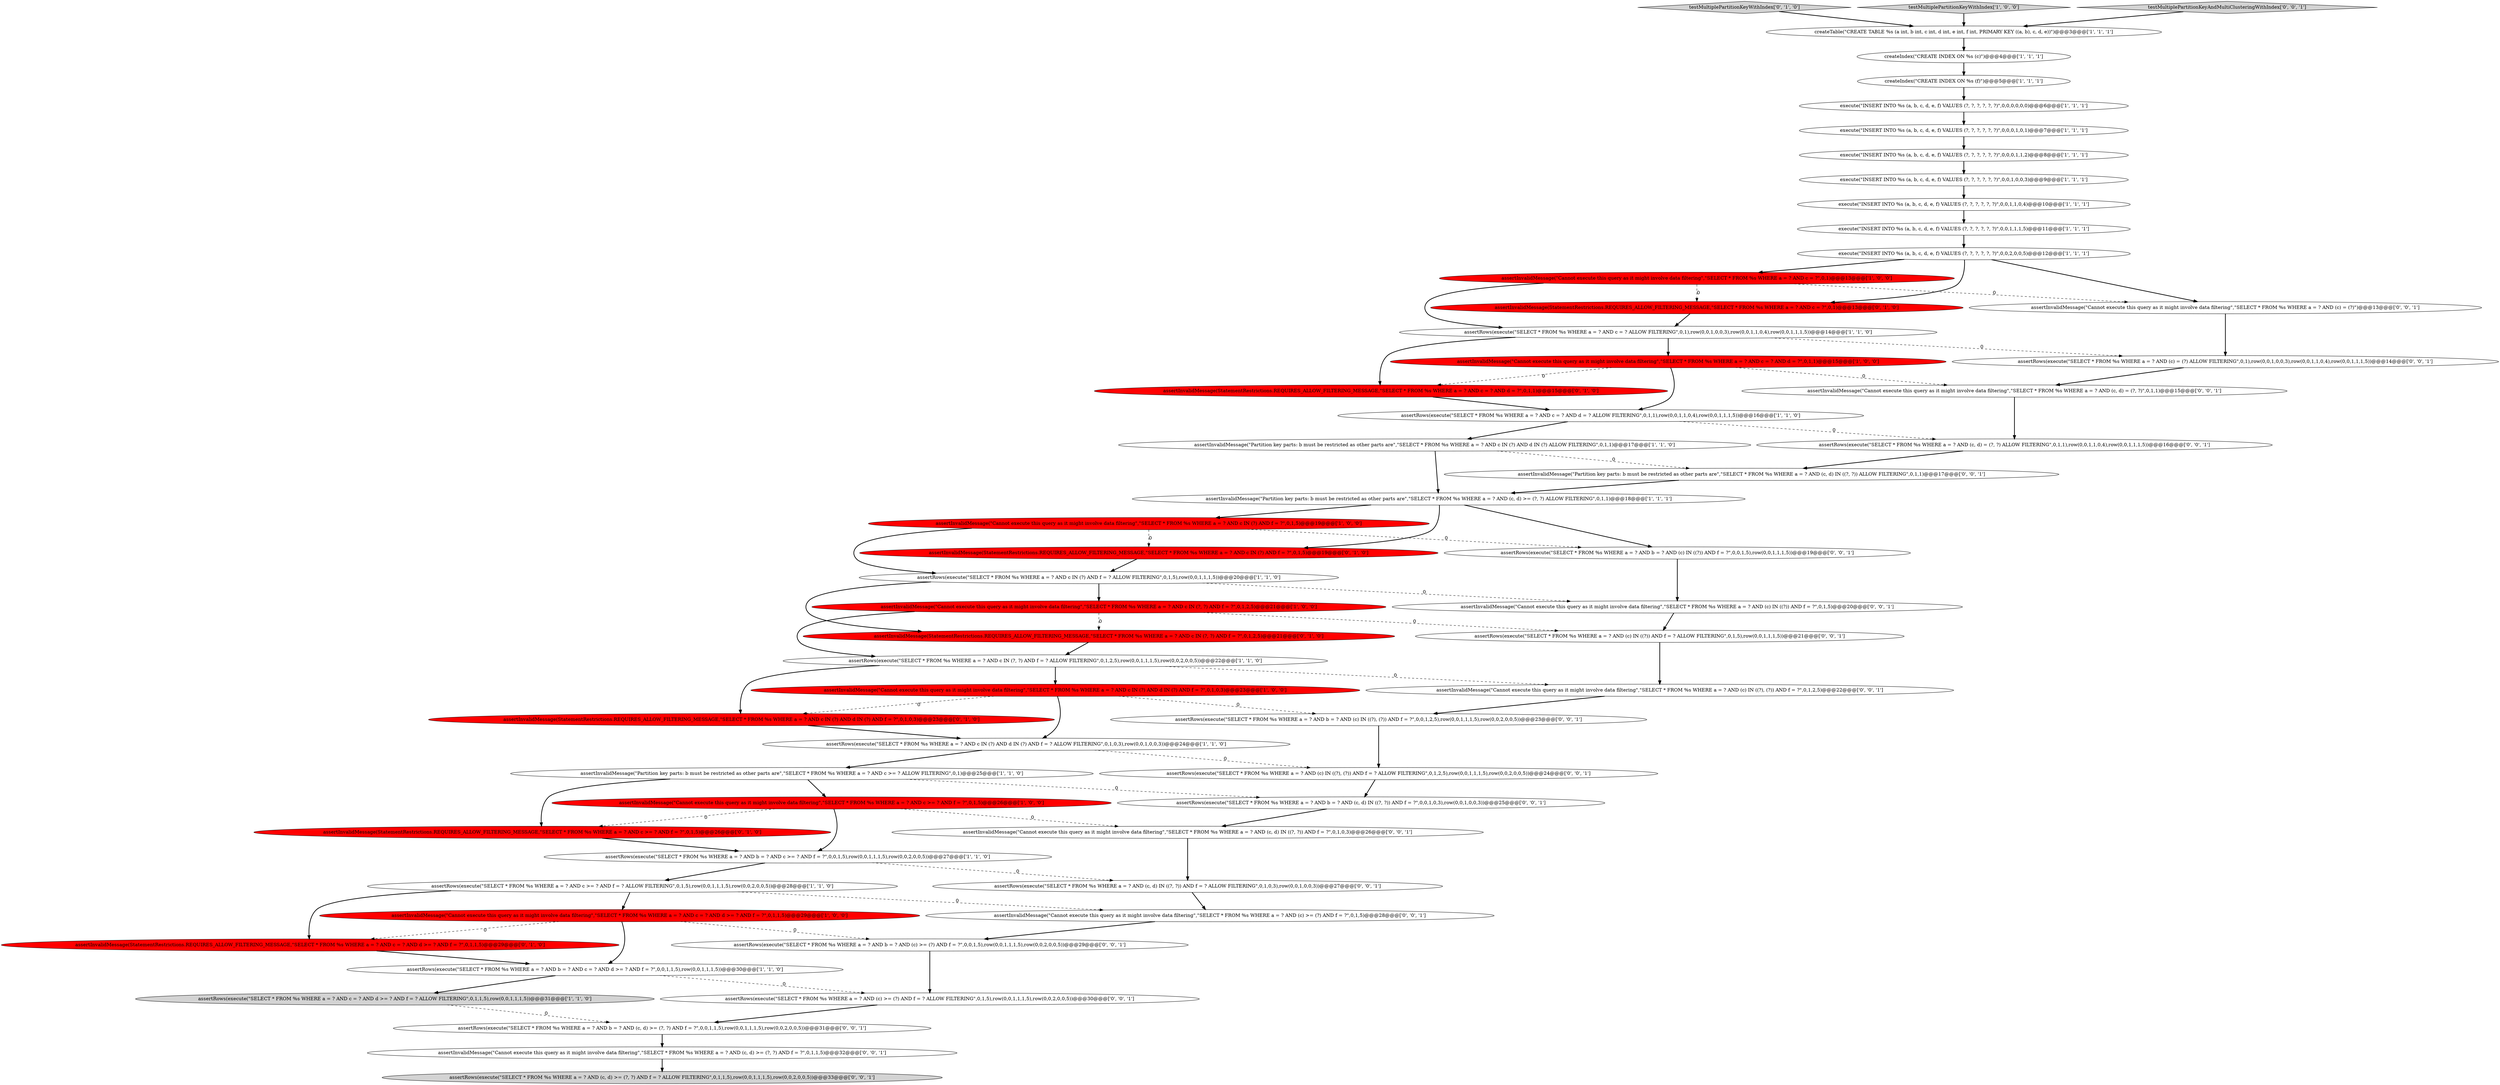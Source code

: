 digraph {
18 [style = filled, label = "assertInvalidMessage(\"Partition key parts: b must be restricted as other parts are\",\"SELECT * FROM %s WHERE a = ? AND (c, d) >= (?, ?) ALLOW FILTERING\",0,1,1)@@@18@@@['1', '1', '1']", fillcolor = white, shape = ellipse image = "AAA0AAABBB1BBB"];
16 [style = filled, label = "execute(\"INSERT INTO %s (a, b, c, d, e, f) VALUES (?, ?, ?, ?, ?, ?)\",0,0,2,0,0,5)@@@12@@@['1', '1', '1']", fillcolor = white, shape = ellipse image = "AAA0AAABBB1BBB"];
5 [style = filled, label = "assertInvalidMessage(\"Cannot execute this query as it might involve data filtering\",\"SELECT * FROM %s WHERE a = ? AND c IN (?, ?) AND f = ?\",0,1,2,5)@@@21@@@['1', '0', '0']", fillcolor = red, shape = ellipse image = "AAA1AAABBB1BBB"];
31 [style = filled, label = "assertInvalidMessage(StatementRestrictions.REQUIRES_ALLOW_FILTERING_MESSAGE,\"SELECT * FROM %s WHERE a = ? AND c IN (?, ?) AND f = ?\",0,1,2,5)@@@21@@@['0', '1', '0']", fillcolor = red, shape = ellipse image = "AAA1AAABBB2BBB"];
58 [style = filled, label = "assertRows(execute(\"SELECT * FROM %s WHERE a = ? AND (c) IN ((?), (?)) AND f = ? ALLOW FILTERING\",0,1,2,5),row(0,0,1,1,1,5),row(0,0,2,0,0,5))@@@24@@@['0', '0', '1']", fillcolor = white, shape = ellipse image = "AAA0AAABBB3BBB"];
19 [style = filled, label = "assertInvalidMessage(\"Cannot execute this query as it might involve data filtering\",\"SELECT * FROM %s WHERE a = ? AND c IN (?) AND f = ?\",0,1,5)@@@19@@@['1', '0', '0']", fillcolor = red, shape = ellipse image = "AAA1AAABBB1BBB"];
51 [style = filled, label = "assertInvalidMessage(\"Cannot execute this query as it might involve data filtering\",\"SELECT * FROM %s WHERE a = ? AND (c, d) = (?, ?)\",0,1,1)@@@15@@@['0', '0', '1']", fillcolor = white, shape = ellipse image = "AAA0AAABBB3BBB"];
28 [style = filled, label = "execute(\"INSERT INTO %s (a, b, c, d, e, f) VALUES (?, ?, ?, ?, ?, ?)\",0,0,1,0,0,3)@@@9@@@['1', '1', '1']", fillcolor = white, shape = ellipse image = "AAA0AAABBB1BBB"];
27 [style = filled, label = "assertInvalidMessage(\"Cannot execute this query as it might involve data filtering\",\"SELECT * FROM %s WHERE a = ? AND c = ? AND d >= ? AND f = ?\",0,1,1,5)@@@29@@@['1', '0', '0']", fillcolor = red, shape = ellipse image = "AAA1AAABBB1BBB"];
43 [style = filled, label = "assertRows(execute(\"SELECT * FROM %s WHERE a = ? AND (c, d) >= (?, ?) AND f = ? ALLOW FILTERING\",0,1,1,5),row(0,0,1,1,1,5),row(0,0,2,0,0,5))@@@33@@@['0', '0', '1']", fillcolor = lightgray, shape = ellipse image = "AAA0AAABBB3BBB"];
21 [style = filled, label = "assertRows(execute(\"SELECT * FROM %s WHERE a = ? AND b = ? AND c >= ? AND f = ?\",0,0,1,5),row(0,0,1,1,1,5),row(0,0,2,0,0,5))@@@27@@@['1', '1', '0']", fillcolor = white, shape = ellipse image = "AAA0AAABBB1BBB"];
39 [style = filled, label = "assertRows(execute(\"SELECT * FROM %s WHERE a = ? AND (c) = (?) ALLOW FILTERING\",0,1),row(0,0,1,0,0,3),row(0,0,1,1,0,4),row(0,0,1,1,1,5))@@@14@@@['0', '0', '1']", fillcolor = white, shape = ellipse image = "AAA0AAABBB3BBB"];
53 [style = filled, label = "assertRows(execute(\"SELECT * FROM %s WHERE a = ? AND (c, d) IN ((?, ?)) AND f = ? ALLOW FILTERING\",0,1,0,3),row(0,0,1,0,0,3))@@@27@@@['0', '0', '1']", fillcolor = white, shape = ellipse image = "AAA0AAABBB3BBB"];
54 [style = filled, label = "assertRows(execute(\"SELECT * FROM %s WHERE a = ? AND b = ? AND (c) IN ((?), (?)) AND f = ?\",0,0,1,2,5),row(0,0,1,1,1,5),row(0,0,2,0,0,5))@@@23@@@['0', '0', '1']", fillcolor = white, shape = ellipse image = "AAA0AAABBB3BBB"];
33 [style = filled, label = "assertInvalidMessage(StatementRestrictions.REQUIRES_ALLOW_FILTERING_MESSAGE,\"SELECT * FROM %s WHERE a = ? AND c IN (?) AND f = ?\",0,1,5)@@@19@@@['0', '1', '0']", fillcolor = red, shape = ellipse image = "AAA1AAABBB2BBB"];
36 [style = filled, label = "testMultiplePartitionKeyWithIndex['0', '1', '0']", fillcolor = lightgray, shape = diamond image = "AAA0AAABBB2BBB"];
44 [style = filled, label = "assertInvalidMessage(\"Cannot execute this query as it might involve data filtering\",\"SELECT * FROM %s WHERE a = ? AND (c) IN ((?)) AND f = ?\",0,1,5)@@@20@@@['0', '0', '1']", fillcolor = white, shape = ellipse image = "AAA0AAABBB3BBB"];
52 [style = filled, label = "assertRows(execute(\"SELECT * FROM %s WHERE a = ? AND b = ? AND (c) IN ((?)) AND f = ?\",0,0,1,5),row(0,0,1,1,1,5))@@@19@@@['0', '0', '1']", fillcolor = white, shape = ellipse image = "AAA0AAABBB3BBB"];
49 [style = filled, label = "assertRows(execute(\"SELECT * FROM %s WHERE a = ? AND (c) IN ((?)) AND f = ? ALLOW FILTERING\",0,1,5),row(0,0,1,1,1,5))@@@21@@@['0', '0', '1']", fillcolor = white, shape = ellipse image = "AAA0AAABBB3BBB"];
55 [style = filled, label = "assertInvalidMessage(\"Cannot execute this query as it might involve data filtering\",\"SELECT * FROM %s WHERE a = ? AND (c, d) >= (?, ?) AND f = ?\",0,1,1,5)@@@32@@@['0', '0', '1']", fillcolor = white, shape = ellipse image = "AAA0AAABBB3BBB"];
9 [style = filled, label = "assertRows(execute(\"SELECT * FROM %s WHERE a = ? AND c = ? ALLOW FILTERING\",0,1),row(0,0,1,0,0,3),row(0,0,1,1,0,4),row(0,0,1,1,1,5))@@@14@@@['1', '1', '0']", fillcolor = white, shape = ellipse image = "AAA0AAABBB1BBB"];
17 [style = filled, label = "assertInvalidMessage(\"Partition key parts: b must be restricted as other parts are\",\"SELECT * FROM %s WHERE a = ? AND c IN (?) AND d IN (?) ALLOW FILTERING\",0,1,1)@@@17@@@['1', '1', '0']", fillcolor = white, shape = ellipse image = "AAA0AAABBB1BBB"];
1 [style = filled, label = "assertInvalidMessage(\"Cannot execute this query as it might involve data filtering\",\"SELECT * FROM %s WHERE a = ? AND c = ?\",0,1)@@@13@@@['1', '0', '0']", fillcolor = red, shape = ellipse image = "AAA1AAABBB1BBB"];
42 [style = filled, label = "assertInvalidMessage(\"Cannot execute this query as it might involve data filtering\",\"SELECT * FROM %s WHERE a = ? AND (c) = (?)\")@@@13@@@['0', '0', '1']", fillcolor = white, shape = ellipse image = "AAA0AAABBB3BBB"];
7 [style = filled, label = "execute(\"INSERT INTO %s (a, b, c, d, e, f) VALUES (?, ?, ?, ?, ?, ?)\",0,0,0,0,0,0)@@@6@@@['1', '1', '1']", fillcolor = white, shape = ellipse image = "AAA0AAABBB1BBB"];
34 [style = filled, label = "assertInvalidMessage(StatementRestrictions.REQUIRES_ALLOW_FILTERING_MESSAGE,\"SELECT * FROM %s WHERE a = ? AND c = ? AND d = ?\",0,1,1)@@@15@@@['0', '1', '0']", fillcolor = red, shape = ellipse image = "AAA1AAABBB2BBB"];
25 [style = filled, label = "assertRows(execute(\"SELECT * FROM %s WHERE a = ? AND c = ? AND d = ? ALLOW FILTERING\",0,1,1),row(0,0,1,1,0,4),row(0,0,1,1,1,5))@@@16@@@['1', '1', '0']", fillcolor = white, shape = ellipse image = "AAA0AAABBB1BBB"];
2 [style = filled, label = "assertRows(execute(\"SELECT * FROM %s WHERE a = ? AND c IN (?) AND f = ? ALLOW FILTERING\",0,1,5),row(0,0,1,1,1,5))@@@20@@@['1', '1', '0']", fillcolor = white, shape = ellipse image = "AAA0AAABBB1BBB"];
6 [style = filled, label = "createIndex(\"CREATE INDEX ON %s (f)\")@@@5@@@['1', '1', '1']", fillcolor = white, shape = ellipse image = "AAA0AAABBB1BBB"];
14 [style = filled, label = "execute(\"INSERT INTO %s (a, b, c, d, e, f) VALUES (?, ?, ?, ?, ?, ?)\",0,0,0,1,1,2)@@@8@@@['1', '1', '1']", fillcolor = white, shape = ellipse image = "AAA0AAABBB1BBB"];
23 [style = filled, label = "assertInvalidMessage(\"Cannot execute this query as it might involve data filtering\",\"SELECT * FROM %s WHERE a = ? AND c >= ? AND f = ?\",0,1,5)@@@26@@@['1', '0', '0']", fillcolor = red, shape = ellipse image = "AAA1AAABBB1BBB"];
57 [style = filled, label = "assertInvalidMessage(\"Cannot execute this query as it might involve data filtering\",\"SELECT * FROM %s WHERE a = ? AND (c) >= (?) AND f = ?\",0,1,5)@@@28@@@['0', '0', '1']", fillcolor = white, shape = ellipse image = "AAA0AAABBB3BBB"];
29 [style = filled, label = "testMultiplePartitionKeyWithIndex['1', '0', '0']", fillcolor = lightgray, shape = diamond image = "AAA0AAABBB1BBB"];
26 [style = filled, label = "execute(\"INSERT INTO %s (a, b, c, d, e, f) VALUES (?, ?, ?, ?, ?, ?)\",0,0,1,1,1,5)@@@11@@@['1', '1', '1']", fillcolor = white, shape = ellipse image = "AAA0AAABBB1BBB"];
35 [style = filled, label = "assertInvalidMessage(StatementRestrictions.REQUIRES_ALLOW_FILTERING_MESSAGE,\"SELECT * FROM %s WHERE a = ? AND c = ?\",0,1)@@@13@@@['0', '1', '0']", fillcolor = red, shape = ellipse image = "AAA1AAABBB2BBB"];
8 [style = filled, label = "execute(\"INSERT INTO %s (a, b, c, d, e, f) VALUES (?, ?, ?, ?, ?, ?)\",0,0,0,1,0,1)@@@7@@@['1', '1', '1']", fillcolor = white, shape = ellipse image = "AAA0AAABBB1BBB"];
48 [style = filled, label = "assertInvalidMessage(\"Cannot execute this query as it might involve data filtering\",\"SELECT * FROM %s WHERE a = ? AND (c) IN ((?), (?)) AND f = ?\",0,1,2,5)@@@22@@@['0', '0', '1']", fillcolor = white, shape = ellipse image = "AAA0AAABBB3BBB"];
12 [style = filled, label = "assertRows(execute(\"SELECT * FROM %s WHERE a = ? AND c >= ? AND f = ? ALLOW FILTERING\",0,1,5),row(0,0,1,1,1,5),row(0,0,2,0,0,5))@@@28@@@['1', '1', '0']", fillcolor = white, shape = ellipse image = "AAA0AAABBB1BBB"];
10 [style = filled, label = "assertRows(execute(\"SELECT * FROM %s WHERE a = ? AND c IN (?) AND d IN (?) AND f = ? ALLOW FILTERING\",0,1,0,3),row(0,0,1,0,0,3))@@@24@@@['1', '1', '0']", fillcolor = white, shape = ellipse image = "AAA0AAABBB1BBB"];
4 [style = filled, label = "assertRows(execute(\"SELECT * FROM %s WHERE a = ? AND b = ? AND c = ? AND d >= ? AND f = ?\",0,0,1,1,5),row(0,0,1,1,1,5))@@@30@@@['1', '1', '0']", fillcolor = white, shape = ellipse image = "AAA0AAABBB1BBB"];
3 [style = filled, label = "assertRows(execute(\"SELECT * FROM %s WHERE a = ? AND c = ? AND d >= ? AND f = ? ALLOW FILTERING\",0,1,1,5),row(0,0,1,1,1,5))@@@31@@@['1', '1', '0']", fillcolor = lightgray, shape = ellipse image = "AAA0AAABBB1BBB"];
40 [style = filled, label = "assertRows(execute(\"SELECT * FROM %s WHERE a = ? AND b = ? AND (c, d) IN ((?, ?)) AND f = ?\",0,0,1,0,3),row(0,0,1,0,0,3))@@@25@@@['0', '0', '1']", fillcolor = white, shape = ellipse image = "AAA0AAABBB3BBB"];
50 [style = filled, label = "assertInvalidMessage(\"Cannot execute this query as it might involve data filtering\",\"SELECT * FROM %s WHERE a = ? AND (c, d) IN ((?, ?)) AND f = ?\",0,1,0,3)@@@26@@@['0', '0', '1']", fillcolor = white, shape = ellipse image = "AAA0AAABBB3BBB"];
56 [style = filled, label = "testMultiplePartitionKeyAndMultiClusteringWithIndex['0', '0', '1']", fillcolor = lightgray, shape = diamond image = "AAA0AAABBB3BBB"];
47 [style = filled, label = "assertRows(execute(\"SELECT * FROM %s WHERE a = ? AND (c, d) = (?, ?) ALLOW FILTERING\",0,1,1),row(0,0,1,1,0,4),row(0,0,1,1,1,5))@@@16@@@['0', '0', '1']", fillcolor = white, shape = ellipse image = "AAA0AAABBB3BBB"];
20 [style = filled, label = "assertInvalidMessage(\"Partition key parts: b must be restricted as other parts are\",\"SELECT * FROM %s WHERE a = ? AND c >= ? ALLOW FILTERING\",0,1)@@@25@@@['1', '1', '0']", fillcolor = white, shape = ellipse image = "AAA0AAABBB1BBB"];
45 [style = filled, label = "assertInvalidMessage(\"Partition key parts: b must be restricted as other parts are\",\"SELECT * FROM %s WHERE a = ? AND (c, d) IN ((?, ?)) ALLOW FILTERING\",0,1,1)@@@17@@@['0', '0', '1']", fillcolor = white, shape = ellipse image = "AAA0AAABBB3BBB"];
0 [style = filled, label = "execute(\"INSERT INTO %s (a, b, c, d, e, f) VALUES (?, ?, ?, ?, ?, ?)\",0,0,1,1,0,4)@@@10@@@['1', '1', '1']", fillcolor = white, shape = ellipse image = "AAA0AAABBB1BBB"];
24 [style = filled, label = "assertRows(execute(\"SELECT * FROM %s WHERE a = ? AND c IN (?, ?) AND f = ? ALLOW FILTERING\",0,1,2,5),row(0,0,1,1,1,5),row(0,0,2,0,0,5))@@@22@@@['1', '1', '0']", fillcolor = white, shape = ellipse image = "AAA0AAABBB1BBB"];
41 [style = filled, label = "assertRows(execute(\"SELECT * FROM %s WHERE a = ? AND b = ? AND (c) >= (?) AND f = ?\",0,0,1,5),row(0,0,1,1,1,5),row(0,0,2,0,0,5))@@@29@@@['0', '0', '1']", fillcolor = white, shape = ellipse image = "AAA0AAABBB3BBB"];
11 [style = filled, label = "createTable(\"CREATE TABLE %s (a int, b int, c int, d int, e int, f int, PRIMARY KEY ((a, b), c, d, e))\")@@@3@@@['1', '1', '1']", fillcolor = white, shape = ellipse image = "AAA0AAABBB1BBB"];
32 [style = filled, label = "assertInvalidMessage(StatementRestrictions.REQUIRES_ALLOW_FILTERING_MESSAGE,\"SELECT * FROM %s WHERE a = ? AND c = ? AND d >= ? AND f = ?\",0,1,1,5)@@@29@@@['0', '1', '0']", fillcolor = red, shape = ellipse image = "AAA1AAABBB2BBB"];
30 [style = filled, label = "assertInvalidMessage(StatementRestrictions.REQUIRES_ALLOW_FILTERING_MESSAGE,\"SELECT * FROM %s WHERE a = ? AND c IN (?) AND d IN (?) AND f = ?\",0,1,0,3)@@@23@@@['0', '1', '0']", fillcolor = red, shape = ellipse image = "AAA1AAABBB2BBB"];
38 [style = filled, label = "assertRows(execute(\"SELECT * FROM %s WHERE a = ? AND b = ? AND (c, d) >= (?, ?) AND f = ?\",0,0,1,1,5),row(0,0,1,1,1,5),row(0,0,2,0,0,5))@@@31@@@['0', '0', '1']", fillcolor = white, shape = ellipse image = "AAA0AAABBB3BBB"];
15 [style = filled, label = "assertInvalidMessage(\"Cannot execute this query as it might involve data filtering\",\"SELECT * FROM %s WHERE a = ? AND c = ? AND d = ?\",0,1,1)@@@15@@@['1', '0', '0']", fillcolor = red, shape = ellipse image = "AAA1AAABBB1BBB"];
37 [style = filled, label = "assertInvalidMessage(StatementRestrictions.REQUIRES_ALLOW_FILTERING_MESSAGE,\"SELECT * FROM %s WHERE a = ? AND c >= ? AND f = ?\",0,1,5)@@@26@@@['0', '1', '0']", fillcolor = red, shape = ellipse image = "AAA1AAABBB2BBB"];
22 [style = filled, label = "assertInvalidMessage(\"Cannot execute this query as it might involve data filtering\",\"SELECT * FROM %s WHERE a = ? AND c IN (?) AND d IN (?) AND f = ?\",0,1,0,3)@@@23@@@['1', '0', '0']", fillcolor = red, shape = ellipse image = "AAA1AAABBB1BBB"];
13 [style = filled, label = "createIndex(\"CREATE INDEX ON %s (c)\")@@@4@@@['1', '1', '1']", fillcolor = white, shape = ellipse image = "AAA0AAABBB1BBB"];
46 [style = filled, label = "assertRows(execute(\"SELECT * FROM %s WHERE a = ? AND (c) >= (?) AND f = ? ALLOW FILTERING\",0,1,5),row(0,0,1,1,1,5),row(0,0,2,0,0,5))@@@30@@@['0', '0', '1']", fillcolor = white, shape = ellipse image = "AAA0AAABBB3BBB"];
1->42 [style = dashed, label="0"];
9->39 [style = dashed, label="0"];
52->44 [style = bold, label=""];
20->40 [style = dashed, label="0"];
15->25 [style = bold, label=""];
15->51 [style = dashed, label="0"];
49->48 [style = bold, label=""];
14->28 [style = bold, label=""];
57->41 [style = bold, label=""];
7->8 [style = bold, label=""];
36->11 [style = bold, label=""];
24->30 [style = bold, label=""];
48->54 [style = bold, label=""];
28->0 [style = bold, label=""];
10->58 [style = dashed, label="0"];
39->51 [style = bold, label=""];
51->47 [style = bold, label=""];
11->13 [style = bold, label=""];
20->37 [style = bold, label=""];
16->42 [style = bold, label=""];
32->4 [style = bold, label=""];
23->50 [style = dashed, label="0"];
38->55 [style = bold, label=""];
2->31 [style = bold, label=""];
5->49 [style = dashed, label="0"];
4->3 [style = bold, label=""];
40->50 [style = bold, label=""];
46->38 [style = bold, label=""];
15->34 [style = dashed, label="0"];
3->38 [style = dashed, label="0"];
24->48 [style = dashed, label="0"];
18->19 [style = bold, label=""];
37->21 [style = bold, label=""];
19->52 [style = dashed, label="0"];
19->2 [style = bold, label=""];
44->49 [style = bold, label=""];
17->45 [style = dashed, label="0"];
54->58 [style = bold, label=""];
26->16 [style = bold, label=""];
20->23 [style = bold, label=""];
30->10 [style = bold, label=""];
41->46 [style = bold, label=""];
6->7 [style = bold, label=""];
29->11 [style = bold, label=""];
22->54 [style = dashed, label="0"];
56->11 [style = bold, label=""];
1->35 [style = dashed, label="0"];
27->41 [style = dashed, label="0"];
35->9 [style = bold, label=""];
31->24 [style = bold, label=""];
18->33 [style = bold, label=""];
42->39 [style = bold, label=""];
12->32 [style = bold, label=""];
8->14 [style = bold, label=""];
25->47 [style = dashed, label="0"];
4->46 [style = dashed, label="0"];
25->17 [style = bold, label=""];
23->37 [style = dashed, label="0"];
1->9 [style = bold, label=""];
21->12 [style = bold, label=""];
16->1 [style = bold, label=""];
5->24 [style = bold, label=""];
22->30 [style = dashed, label="0"];
27->32 [style = dashed, label="0"];
22->10 [style = bold, label=""];
5->31 [style = dashed, label="0"];
55->43 [style = bold, label=""];
47->45 [style = bold, label=""];
13->6 [style = bold, label=""];
18->52 [style = bold, label=""];
12->27 [style = bold, label=""];
33->2 [style = bold, label=""];
2->5 [style = bold, label=""];
45->18 [style = bold, label=""];
10->20 [style = bold, label=""];
34->25 [style = bold, label=""];
0->26 [style = bold, label=""];
53->57 [style = bold, label=""];
12->57 [style = dashed, label="0"];
58->40 [style = bold, label=""];
24->22 [style = bold, label=""];
27->4 [style = bold, label=""];
23->21 [style = bold, label=""];
9->15 [style = bold, label=""];
21->53 [style = dashed, label="0"];
16->35 [style = bold, label=""];
19->33 [style = dashed, label="0"];
50->53 [style = bold, label=""];
17->18 [style = bold, label=""];
2->44 [style = dashed, label="0"];
9->34 [style = bold, label=""];
}
